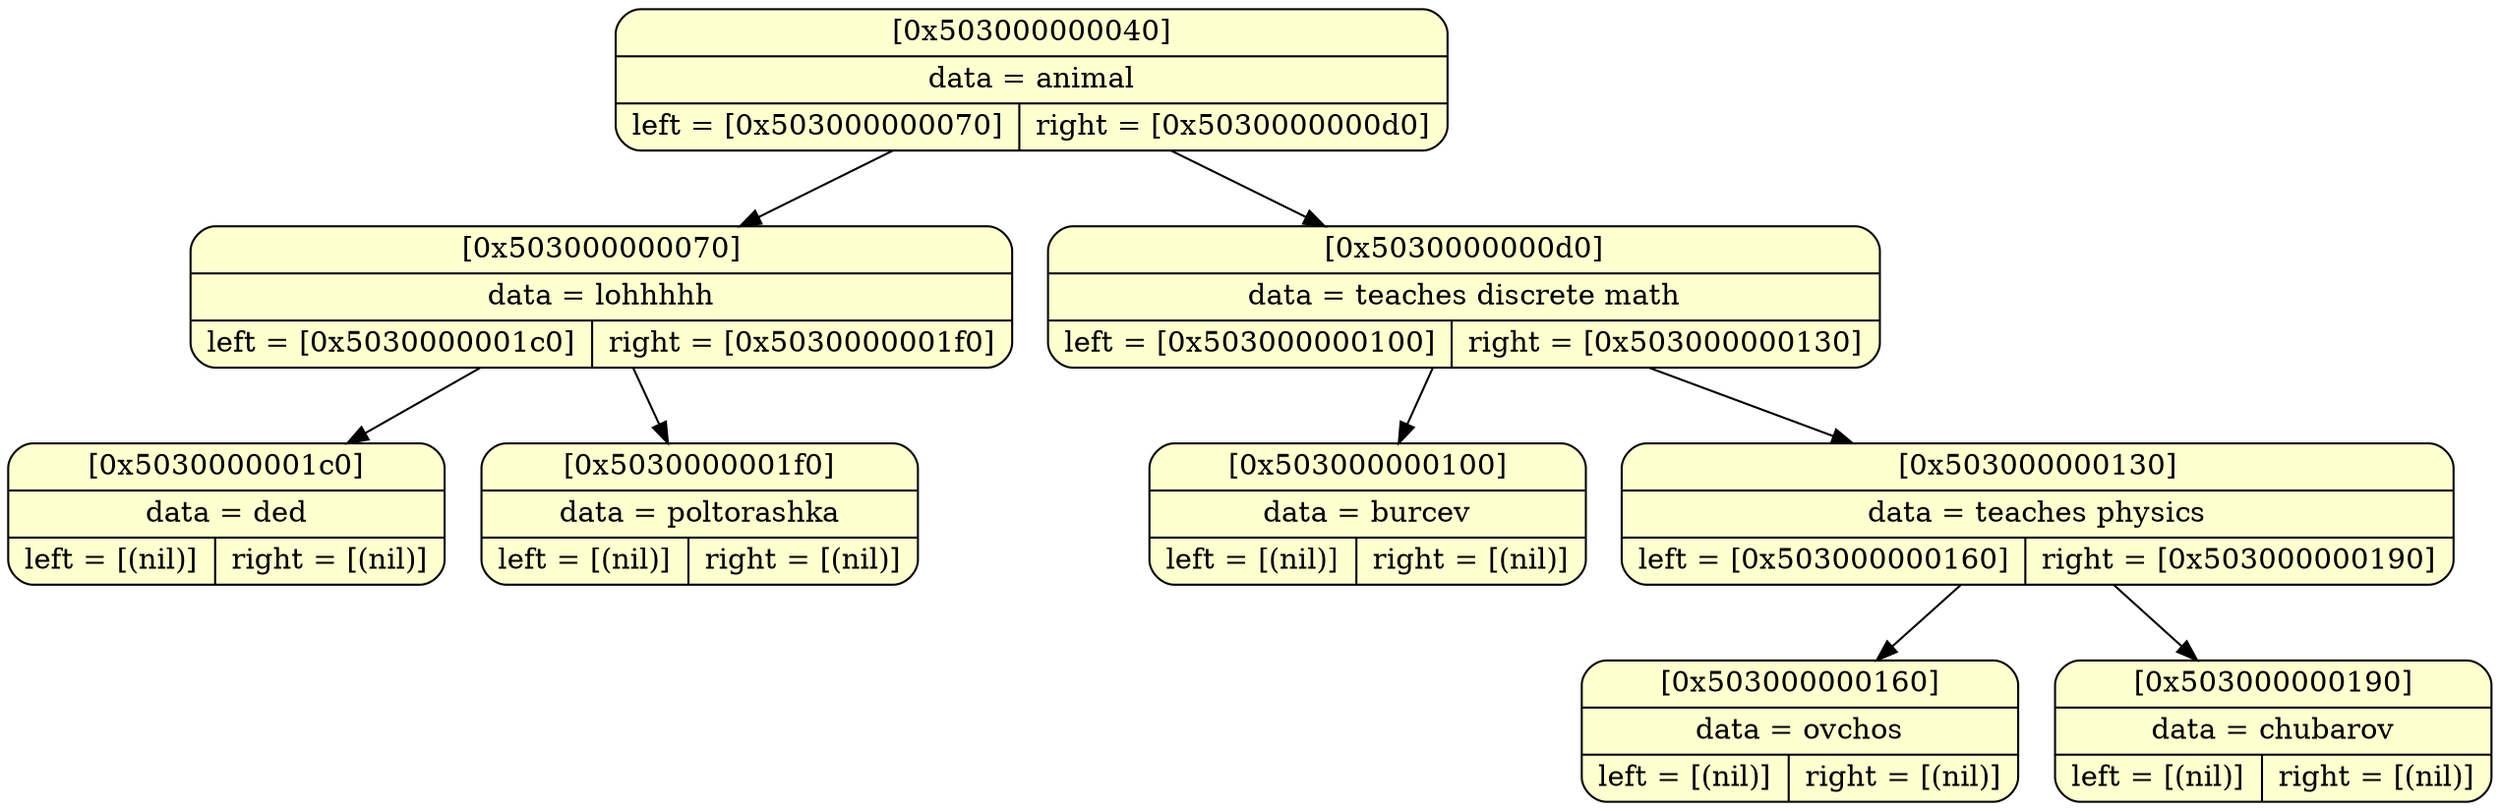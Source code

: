 digraph
{
bgcolor="transparent"
node0x503000000040 [shape=Mrecord; label = " { [0x503000000040] | data = animal | { left = [0x503000000070] | right = [0x5030000000d0] } }"; style = filled; fillcolor = "#FFFFD0"];
node0x503000000040 -> node0x503000000070
;node0x503000000040 -> node0x5030000000d0
;node0x503000000070 [shape=Mrecord; label = " { [0x503000000070] | data = lohhhhh | { left = [0x5030000001c0] | right = [0x5030000001f0] } }"; style = filled; fillcolor = "#FFFFD0"];
node0x503000000070 -> node0x5030000001c0
;node0x503000000070 -> node0x5030000001f0
;node0x5030000001c0 [shape=Mrecord; label = " { [0x5030000001c0] | data = ded | { left = [(nil)] | right = [(nil)] } }"; style = filled; fillcolor = "#FFFFD0"];
node0x5030000001f0 [shape=Mrecord; label = " { [0x5030000001f0] | data = poltorashka | { left = [(nil)] | right = [(nil)] } }"; style = filled; fillcolor = "#FFFFD0"];
node0x5030000000d0 [shape=Mrecord; label = " { [0x5030000000d0] | data = teaches discrete math | { left = [0x503000000100] | right = [0x503000000130] } }"; style = filled; fillcolor = "#FFFFD0"];
node0x5030000000d0 -> node0x503000000100
;node0x5030000000d0 -> node0x503000000130
;node0x503000000100 [shape=Mrecord; label = " { [0x503000000100] | data = burcev | { left = [(nil)] | right = [(nil)] } }"; style = filled; fillcolor = "#FFFFD0"];
node0x503000000130 [shape=Mrecord; label = " { [0x503000000130] | data = teaches physics | { left = [0x503000000160] | right = [0x503000000190] } }"; style = filled; fillcolor = "#FFFFD0"];
node0x503000000130 -> node0x503000000160
;node0x503000000130 -> node0x503000000190
;node0x503000000160 [shape=Mrecord; label = " { [0x503000000160] | data = ovchos | { left = [(nil)] | right = [(nil)] } }"; style = filled; fillcolor = "#FFFFD0"];
node0x503000000190 [shape=Mrecord; label = " { [0x503000000190] | data = chubarov | { left = [(nil)] | right = [(nil)] } }"; style = filled; fillcolor = "#FFFFD0"];

}
